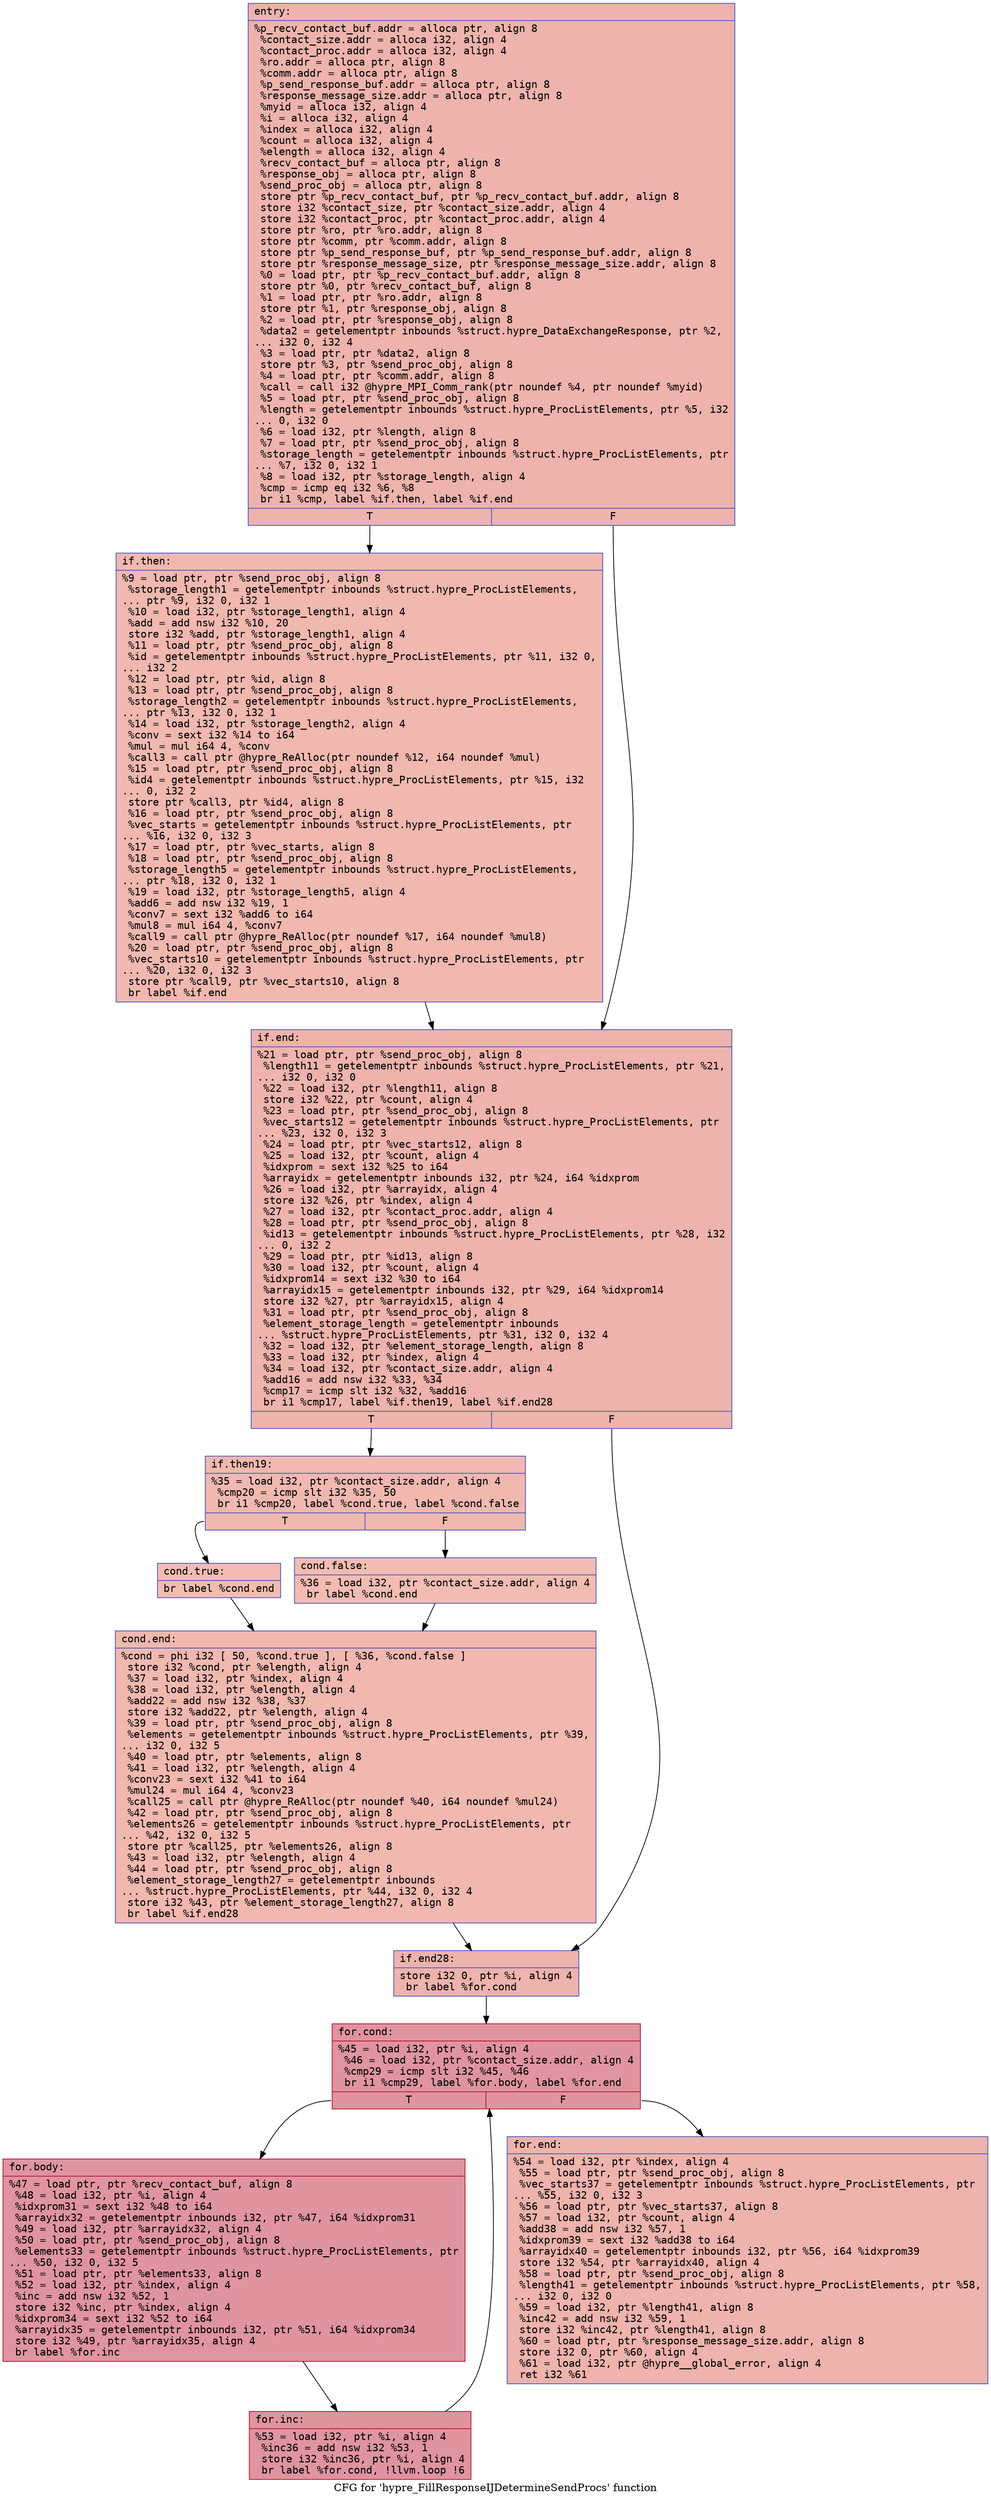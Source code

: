 digraph "CFG for 'hypre_FillResponseIJDetermineSendProcs' function" {
	label="CFG for 'hypre_FillResponseIJDetermineSendProcs' function";

	Node0x56051249b970 [shape=record,color="#3d50c3ff", style=filled, fillcolor="#d6524470" fontname="Courier",label="{entry:\l|  %p_recv_contact_buf.addr = alloca ptr, align 8\l  %contact_size.addr = alloca i32, align 4\l  %contact_proc.addr = alloca i32, align 4\l  %ro.addr = alloca ptr, align 8\l  %comm.addr = alloca ptr, align 8\l  %p_send_response_buf.addr = alloca ptr, align 8\l  %response_message_size.addr = alloca ptr, align 8\l  %myid = alloca i32, align 4\l  %i = alloca i32, align 4\l  %index = alloca i32, align 4\l  %count = alloca i32, align 4\l  %elength = alloca i32, align 4\l  %recv_contact_buf = alloca ptr, align 8\l  %response_obj = alloca ptr, align 8\l  %send_proc_obj = alloca ptr, align 8\l  store ptr %p_recv_contact_buf, ptr %p_recv_contact_buf.addr, align 8\l  store i32 %contact_size, ptr %contact_size.addr, align 4\l  store i32 %contact_proc, ptr %contact_proc.addr, align 4\l  store ptr %ro, ptr %ro.addr, align 8\l  store ptr %comm, ptr %comm.addr, align 8\l  store ptr %p_send_response_buf, ptr %p_send_response_buf.addr, align 8\l  store ptr %response_message_size, ptr %response_message_size.addr, align 8\l  %0 = load ptr, ptr %p_recv_contact_buf.addr, align 8\l  store ptr %0, ptr %recv_contact_buf, align 8\l  %1 = load ptr, ptr %ro.addr, align 8\l  store ptr %1, ptr %response_obj, align 8\l  %2 = load ptr, ptr %response_obj, align 8\l  %data2 = getelementptr inbounds %struct.hypre_DataExchangeResponse, ptr %2,\l... i32 0, i32 4\l  %3 = load ptr, ptr %data2, align 8\l  store ptr %3, ptr %send_proc_obj, align 8\l  %4 = load ptr, ptr %comm.addr, align 8\l  %call = call i32 @hypre_MPI_Comm_rank(ptr noundef %4, ptr noundef %myid)\l  %5 = load ptr, ptr %send_proc_obj, align 8\l  %length = getelementptr inbounds %struct.hypre_ProcListElements, ptr %5, i32\l... 0, i32 0\l  %6 = load i32, ptr %length, align 8\l  %7 = load ptr, ptr %send_proc_obj, align 8\l  %storage_length = getelementptr inbounds %struct.hypre_ProcListElements, ptr\l... %7, i32 0, i32 1\l  %8 = load i32, ptr %storage_length, align 4\l  %cmp = icmp eq i32 %6, %8\l  br i1 %cmp, label %if.then, label %if.end\l|{<s0>T|<s1>F}}"];
	Node0x56051249b970:s0 -> Node0x5605124a26a0[tooltip="entry -> if.then\nProbability 50.00%" ];
	Node0x56051249b970:s1 -> Node0x5605124a2710[tooltip="entry -> if.end\nProbability 50.00%" ];
	Node0x5605124a26a0 [shape=record,color="#3d50c3ff", style=filled, fillcolor="#dc5d4a70" fontname="Courier",label="{if.then:\l|  %9 = load ptr, ptr %send_proc_obj, align 8\l  %storage_length1 = getelementptr inbounds %struct.hypre_ProcListElements,\l... ptr %9, i32 0, i32 1\l  %10 = load i32, ptr %storage_length1, align 4\l  %add = add nsw i32 %10, 20\l  store i32 %add, ptr %storage_length1, align 4\l  %11 = load ptr, ptr %send_proc_obj, align 8\l  %id = getelementptr inbounds %struct.hypre_ProcListElements, ptr %11, i32 0,\l... i32 2\l  %12 = load ptr, ptr %id, align 8\l  %13 = load ptr, ptr %send_proc_obj, align 8\l  %storage_length2 = getelementptr inbounds %struct.hypre_ProcListElements,\l... ptr %13, i32 0, i32 1\l  %14 = load i32, ptr %storage_length2, align 4\l  %conv = sext i32 %14 to i64\l  %mul = mul i64 4, %conv\l  %call3 = call ptr @hypre_ReAlloc(ptr noundef %12, i64 noundef %mul)\l  %15 = load ptr, ptr %send_proc_obj, align 8\l  %id4 = getelementptr inbounds %struct.hypre_ProcListElements, ptr %15, i32\l... 0, i32 2\l  store ptr %call3, ptr %id4, align 8\l  %16 = load ptr, ptr %send_proc_obj, align 8\l  %vec_starts = getelementptr inbounds %struct.hypre_ProcListElements, ptr\l... %16, i32 0, i32 3\l  %17 = load ptr, ptr %vec_starts, align 8\l  %18 = load ptr, ptr %send_proc_obj, align 8\l  %storage_length5 = getelementptr inbounds %struct.hypre_ProcListElements,\l... ptr %18, i32 0, i32 1\l  %19 = load i32, ptr %storage_length5, align 4\l  %add6 = add nsw i32 %19, 1\l  %conv7 = sext i32 %add6 to i64\l  %mul8 = mul i64 4, %conv7\l  %call9 = call ptr @hypre_ReAlloc(ptr noundef %17, i64 noundef %mul8)\l  %20 = load ptr, ptr %send_proc_obj, align 8\l  %vec_starts10 = getelementptr inbounds %struct.hypre_ProcListElements, ptr\l... %20, i32 0, i32 3\l  store ptr %call9, ptr %vec_starts10, align 8\l  br label %if.end\l}"];
	Node0x5605124a26a0 -> Node0x5605124a2710[tooltip="if.then -> if.end\nProbability 100.00%" ];
	Node0x5605124a2710 [shape=record,color="#3d50c3ff", style=filled, fillcolor="#d6524470" fontname="Courier",label="{if.end:\l|  %21 = load ptr, ptr %send_proc_obj, align 8\l  %length11 = getelementptr inbounds %struct.hypre_ProcListElements, ptr %21,\l... i32 0, i32 0\l  %22 = load i32, ptr %length11, align 8\l  store i32 %22, ptr %count, align 4\l  %23 = load ptr, ptr %send_proc_obj, align 8\l  %vec_starts12 = getelementptr inbounds %struct.hypre_ProcListElements, ptr\l... %23, i32 0, i32 3\l  %24 = load ptr, ptr %vec_starts12, align 8\l  %25 = load i32, ptr %count, align 4\l  %idxprom = sext i32 %25 to i64\l  %arrayidx = getelementptr inbounds i32, ptr %24, i64 %idxprom\l  %26 = load i32, ptr %arrayidx, align 4\l  store i32 %26, ptr %index, align 4\l  %27 = load i32, ptr %contact_proc.addr, align 4\l  %28 = load ptr, ptr %send_proc_obj, align 8\l  %id13 = getelementptr inbounds %struct.hypre_ProcListElements, ptr %28, i32\l... 0, i32 2\l  %29 = load ptr, ptr %id13, align 8\l  %30 = load i32, ptr %count, align 4\l  %idxprom14 = sext i32 %30 to i64\l  %arrayidx15 = getelementptr inbounds i32, ptr %29, i64 %idxprom14\l  store i32 %27, ptr %arrayidx15, align 4\l  %31 = load ptr, ptr %send_proc_obj, align 8\l  %element_storage_length = getelementptr inbounds\l... %struct.hypre_ProcListElements, ptr %31, i32 0, i32 4\l  %32 = load i32, ptr %element_storage_length, align 8\l  %33 = load i32, ptr %index, align 4\l  %34 = load i32, ptr %contact_size.addr, align 4\l  %add16 = add nsw i32 %33, %34\l  %cmp17 = icmp slt i32 %32, %add16\l  br i1 %cmp17, label %if.then19, label %if.end28\l|{<s0>T|<s1>F}}"];
	Node0x5605124a2710:s0 -> Node0x5605124a5440[tooltip="if.end -> if.then19\nProbability 50.00%" ];
	Node0x5605124a2710:s1 -> Node0x5605124a5490[tooltip="if.end -> if.end28\nProbability 50.00%" ];
	Node0x5605124a5440 [shape=record,color="#3d50c3ff", style=filled, fillcolor="#dc5d4a70" fontname="Courier",label="{if.then19:\l|  %35 = load i32, ptr %contact_size.addr, align 4\l  %cmp20 = icmp slt i32 %35, 50\l  br i1 %cmp20, label %cond.true, label %cond.false\l|{<s0>T|<s1>F}}"];
	Node0x5605124a5440:s0 -> Node0x5605124a56f0[tooltip="if.then19 -> cond.true\nProbability 50.00%" ];
	Node0x5605124a5440:s1 -> Node0x5605124a5740[tooltip="if.then19 -> cond.false\nProbability 50.00%" ];
	Node0x5605124a56f0 [shape=record,color="#3d50c3ff", style=filled, fillcolor="#e1675170" fontname="Courier",label="{cond.true:\l|  br label %cond.end\l}"];
	Node0x5605124a56f0 -> Node0x5605124a5870[tooltip="cond.true -> cond.end\nProbability 100.00%" ];
	Node0x5605124a5740 [shape=record,color="#3d50c3ff", style=filled, fillcolor="#e1675170" fontname="Courier",label="{cond.false:\l|  %36 = load i32, ptr %contact_size.addr, align 4\l  br label %cond.end\l}"];
	Node0x5605124a5740 -> Node0x5605124a5870[tooltip="cond.false -> cond.end\nProbability 100.00%" ];
	Node0x5605124a5870 [shape=record,color="#3d50c3ff", style=filled, fillcolor="#dc5d4a70" fontname="Courier",label="{cond.end:\l|  %cond = phi i32 [ 50, %cond.true ], [ %36, %cond.false ]\l  store i32 %cond, ptr %elength, align 4\l  %37 = load i32, ptr %index, align 4\l  %38 = load i32, ptr %elength, align 4\l  %add22 = add nsw i32 %38, %37\l  store i32 %add22, ptr %elength, align 4\l  %39 = load ptr, ptr %send_proc_obj, align 8\l  %elements = getelementptr inbounds %struct.hypre_ProcListElements, ptr %39,\l... i32 0, i32 5\l  %40 = load ptr, ptr %elements, align 8\l  %41 = load i32, ptr %elength, align 4\l  %conv23 = sext i32 %41 to i64\l  %mul24 = mul i64 4, %conv23\l  %call25 = call ptr @hypre_ReAlloc(ptr noundef %40, i64 noundef %mul24)\l  %42 = load ptr, ptr %send_proc_obj, align 8\l  %elements26 = getelementptr inbounds %struct.hypre_ProcListElements, ptr\l... %42, i32 0, i32 5\l  store ptr %call25, ptr %elements26, align 8\l  %43 = load i32, ptr %elength, align 4\l  %44 = load ptr, ptr %send_proc_obj, align 8\l  %element_storage_length27 = getelementptr inbounds\l... %struct.hypre_ProcListElements, ptr %44, i32 0, i32 4\l  store i32 %43, ptr %element_storage_length27, align 8\l  br label %if.end28\l}"];
	Node0x5605124a5870 -> Node0x5605124a5490[tooltip="cond.end -> if.end28\nProbability 100.00%" ];
	Node0x5605124a5490 [shape=record,color="#3d50c3ff", style=filled, fillcolor="#d6524470" fontname="Courier",label="{if.end28:\l|  store i32 0, ptr %i, align 4\l  br label %for.cond\l}"];
	Node0x5605124a5490 -> Node0x5605124a68b0[tooltip="if.end28 -> for.cond\nProbability 100.00%" ];
	Node0x5605124a68b0 [shape=record,color="#b70d28ff", style=filled, fillcolor="#b70d2870" fontname="Courier",label="{for.cond:\l|  %45 = load i32, ptr %i, align 4\l  %46 = load i32, ptr %contact_size.addr, align 4\l  %cmp29 = icmp slt i32 %45, %46\l  br i1 %cmp29, label %for.body, label %for.end\l|{<s0>T|<s1>F}}"];
	Node0x5605124a68b0:s0 -> Node0x5605124a6b00[tooltip="for.cond -> for.body\nProbability 96.88%" ];
	Node0x5605124a68b0:s1 -> Node0x5605124a6b50[tooltip="for.cond -> for.end\nProbability 3.12%" ];
	Node0x5605124a6b00 [shape=record,color="#b70d28ff", style=filled, fillcolor="#b70d2870" fontname="Courier",label="{for.body:\l|  %47 = load ptr, ptr %recv_contact_buf, align 8\l  %48 = load i32, ptr %i, align 4\l  %idxprom31 = sext i32 %48 to i64\l  %arrayidx32 = getelementptr inbounds i32, ptr %47, i64 %idxprom31\l  %49 = load i32, ptr %arrayidx32, align 4\l  %50 = load ptr, ptr %send_proc_obj, align 8\l  %elements33 = getelementptr inbounds %struct.hypre_ProcListElements, ptr\l... %50, i32 0, i32 5\l  %51 = load ptr, ptr %elements33, align 8\l  %52 = load i32, ptr %index, align 4\l  %inc = add nsw i32 %52, 1\l  store i32 %inc, ptr %index, align 4\l  %idxprom34 = sext i32 %52 to i64\l  %arrayidx35 = getelementptr inbounds i32, ptr %51, i64 %idxprom34\l  store i32 %49, ptr %arrayidx35, align 4\l  br label %for.inc\l}"];
	Node0x5605124a6b00 -> Node0x5605124a7d10[tooltip="for.body -> for.inc\nProbability 100.00%" ];
	Node0x5605124a7d10 [shape=record,color="#b70d28ff", style=filled, fillcolor="#b70d2870" fontname="Courier",label="{for.inc:\l|  %53 = load i32, ptr %i, align 4\l  %inc36 = add nsw i32 %53, 1\l  store i32 %inc36, ptr %i, align 4\l  br label %for.cond, !llvm.loop !6\l}"];
	Node0x5605124a7d10 -> Node0x5605124a68b0[tooltip="for.inc -> for.cond\nProbability 100.00%" ];
	Node0x5605124a6b50 [shape=record,color="#3d50c3ff", style=filled, fillcolor="#d6524470" fontname="Courier",label="{for.end:\l|  %54 = load i32, ptr %index, align 4\l  %55 = load ptr, ptr %send_proc_obj, align 8\l  %vec_starts37 = getelementptr inbounds %struct.hypre_ProcListElements, ptr\l... %55, i32 0, i32 3\l  %56 = load ptr, ptr %vec_starts37, align 8\l  %57 = load i32, ptr %count, align 4\l  %add38 = add nsw i32 %57, 1\l  %idxprom39 = sext i32 %add38 to i64\l  %arrayidx40 = getelementptr inbounds i32, ptr %56, i64 %idxprom39\l  store i32 %54, ptr %arrayidx40, align 4\l  %58 = load ptr, ptr %send_proc_obj, align 8\l  %length41 = getelementptr inbounds %struct.hypre_ProcListElements, ptr %58,\l... i32 0, i32 0\l  %59 = load i32, ptr %length41, align 8\l  %inc42 = add nsw i32 %59, 1\l  store i32 %inc42, ptr %length41, align 8\l  %60 = load ptr, ptr %response_message_size.addr, align 8\l  store i32 0, ptr %60, align 4\l  %61 = load i32, ptr @hypre__global_error, align 4\l  ret i32 %61\l}"];
}
